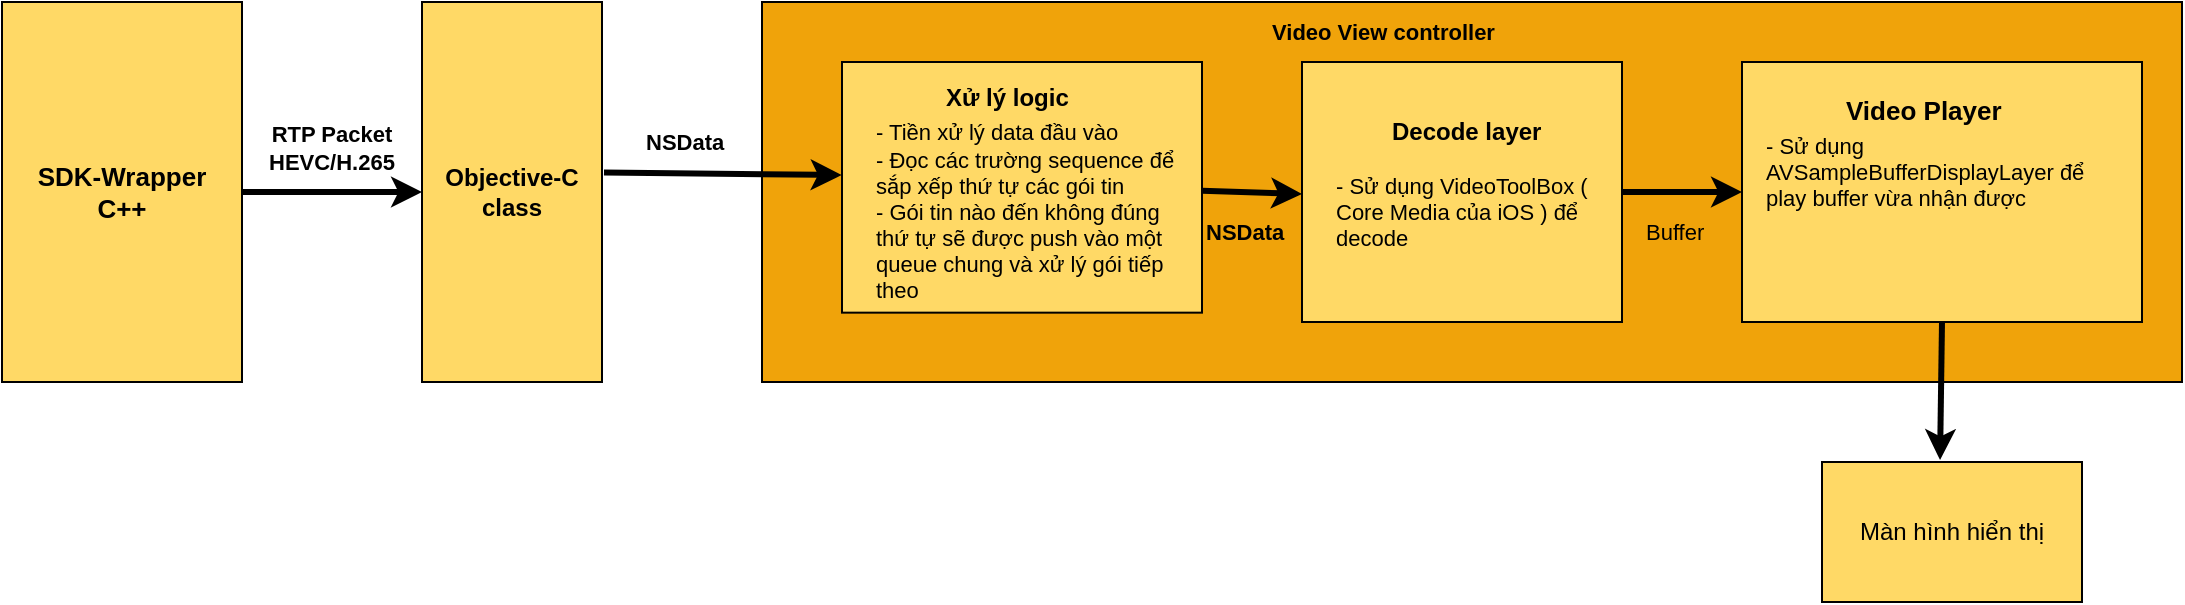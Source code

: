 <mxfile version="16.1.2" type="github">
  <diagram id="1UQT5YMIuftZmYX2GV38" name="Page-1">
    <mxGraphModel dx="1195" dy="649" grid="1" gridSize="10" guides="1" tooltips="1" connect="1" arrows="1" fold="1" page="1" pageScale="1" pageWidth="3300" pageHeight="4681" math="0" shadow="0">
      <root>
        <mxCell id="0" />
        <mxCell id="1" parent="0" />
        <mxCell id="MBZWHoq0vqXCmWQEpYXV-1" value="&lt;div&gt;&lt;b&gt;&lt;font style=&quot;font-size: 13px&quot;&gt;SDK-Wrapper&lt;/font&gt;&lt;/b&gt;&lt;/div&gt;&lt;div&gt;&lt;b&gt;&lt;font style=&quot;font-size: 13px&quot;&gt;C++&lt;br&gt;&lt;/font&gt;&lt;/b&gt;&lt;/div&gt;" style="rounded=0;whiteSpace=wrap;html=1;fillColor=#FFD966;" vertex="1" parent="1">
          <mxGeometry x="90" y="520" width="120" height="190" as="geometry" />
        </mxCell>
        <mxCell id="MBZWHoq0vqXCmWQEpYXV-2" value="&lt;div&gt;Objective-C&lt;/div&gt;&lt;div&gt;class&lt;br&gt;&lt;/div&gt;" style="rounded=0;whiteSpace=wrap;html=1;fontStyle=1;fillColor=#FFD966;strokeColor=default;gradientColor=none;" vertex="1" parent="1">
          <mxGeometry x="300" y="520" width="90" height="190" as="geometry" />
        </mxCell>
        <mxCell id="MBZWHoq0vqXCmWQEpYXV-3" value="" style="rounded=0;whiteSpace=wrap;html=1;fillColor=#f0a30a;fontColor=#000000;strokeColor=default;" vertex="1" parent="1">
          <mxGeometry x="470" y="520" width="710" height="190" as="geometry" />
        </mxCell>
        <mxCell id="MBZWHoq0vqXCmWQEpYXV-4" value="&lt;div style=&quot;font-size: 11px&quot;&gt;RTP Packet&lt;/div&gt;&lt;div style=&quot;font-size: 11px&quot;&gt;HEVC/H.265&lt;br style=&quot;font-size: 11px&quot;&gt;&lt;/div&gt;" style="text;html=1;strokeColor=none;fillColor=none;align=center;verticalAlign=middle;whiteSpace=wrap;rounded=0;fontSize=11;fontStyle=1" vertex="1" parent="1">
          <mxGeometry x="150" y="582.84" width="210" height="20" as="geometry" />
        </mxCell>
        <mxCell id="MBZWHoq0vqXCmWQEpYXV-5" value="" style="endArrow=classic;html=1;rounded=0;fontSize=11;strokeWidth=3;entryX=0;entryY=0.5;entryDx=0;entryDy=0;exitX=1;exitY=0.5;exitDx=0;exitDy=0;" edge="1" parent="1" source="MBZWHoq0vqXCmWQEpYXV-1" target="MBZWHoq0vqXCmWQEpYXV-2">
          <mxGeometry width="50" height="50" relative="1" as="geometry">
            <mxPoint x="250" y="600" as="sourcePoint" />
            <mxPoint x="300" y="600" as="targetPoint" />
          </mxGeometry>
        </mxCell>
        <mxCell id="MBZWHoq0vqXCmWQEpYXV-6" value="" style="rounded=0;whiteSpace=wrap;html=1;fontSize=11;fillColor=#FFD966;" vertex="1" parent="1">
          <mxGeometry x="740" y="550" width="160" height="130" as="geometry" />
        </mxCell>
        <mxCell id="MBZWHoq0vqXCmWQEpYXV-7" value="" style="endArrow=classic;html=1;rounded=0;fontSize=11;strokeWidth=3;exitX=1.011;exitY=0.449;exitDx=0;exitDy=0;exitPerimeter=0;entryX=-0.001;entryY=0.451;entryDx=0;entryDy=0;entryPerimeter=0;" edge="1" parent="1" source="MBZWHoq0vqXCmWQEpYXV-2" target="MBZWHoq0vqXCmWQEpYXV-26">
          <mxGeometry width="50" height="50" relative="1" as="geometry">
            <mxPoint x="410" y="597.325" as="sourcePoint" />
            <mxPoint x="510" y="598" as="targetPoint" />
          </mxGeometry>
        </mxCell>
        <mxCell id="MBZWHoq0vqXCmWQEpYXV-10" value="&lt;b&gt;NSData&lt;/b&gt;" style="text;html=1;strokeColor=none;fillColor=none;align=left;verticalAlign=middle;whiteSpace=wrap;rounded=0;fontSize=11;fontStyle=0" vertex="1" parent="1">
          <mxGeometry x="410" y="575.33" width="40" height="30" as="geometry" />
        </mxCell>
        <mxCell id="MBZWHoq0vqXCmWQEpYXV-11" value="&lt;b&gt;Decode layer&lt;/b&gt;" style="text;html=1;strokeColor=none;fillColor=none;align=left;verticalAlign=middle;whiteSpace=wrap;rounded=0;fontSize=12;fontStyle=0" vertex="1" parent="1">
          <mxGeometry x="782.5" y="570.33" width="80" height="30" as="geometry" />
        </mxCell>
        <mxCell id="MBZWHoq0vqXCmWQEpYXV-12" value="&lt;b&gt;Video View controller&lt;/b&gt;" style="text;html=1;strokeColor=none;fillColor=none;align=left;verticalAlign=middle;whiteSpace=wrap;rounded=0;fontSize=11;fontStyle=0" vertex="1" parent="1">
          <mxGeometry x="722.5" y="520" width="140" height="30" as="geometry" />
        </mxCell>
        <mxCell id="MBZWHoq0vqXCmWQEpYXV-13" value="" style="rounded=0;whiteSpace=wrap;html=1;fontSize=11;fillColor=#FFD966;" vertex="1" parent="1">
          <mxGeometry x="960" y="550" width="200" height="130" as="geometry" />
        </mxCell>
        <mxCell id="MBZWHoq0vqXCmWQEpYXV-14" value="&lt;br&gt;&lt;font style=&quot;font-size: 13px&quot;&gt;&lt;b&gt;Video Player&lt;/b&gt;&lt;/font&gt;" style="text;html=1;strokeColor=none;fillColor=none;align=left;verticalAlign=middle;whiteSpace=wrap;rounded=0;fontSize=11;fontStyle=0" vertex="1" parent="1">
          <mxGeometry x="1010" y="552.84" width="100" height="30" as="geometry" />
        </mxCell>
        <mxCell id="MBZWHoq0vqXCmWQEpYXV-15" value="- Sử dụng AVSampleBufferDisplayLayer để play buffer vừa nhận được" style="text;html=1;strokeColor=none;fillColor=none;align=left;verticalAlign=middle;whiteSpace=wrap;rounded=0;fontSize=11;fontStyle=0" vertex="1" parent="1">
          <mxGeometry x="970" y="590" width="180" height="30" as="geometry" />
        </mxCell>
        <mxCell id="MBZWHoq0vqXCmWQEpYXV-16" value="&lt;div&gt;- Sử dụng VideoToolBox ( Core Media của iOS ) để decode&lt;/div&gt;" style="text;html=1;strokeColor=none;fillColor=none;align=left;verticalAlign=middle;whiteSpace=wrap;rounded=0;fontSize=11;fontStyle=0" vertex="1" parent="1">
          <mxGeometry x="755" y="600.33" width="150" height="49.67" as="geometry" />
        </mxCell>
        <mxCell id="MBZWHoq0vqXCmWQEpYXV-17" value="Màn hình hiển thị" style="rounded=0;whiteSpace=wrap;html=1;fillColor=#FFD966;" vertex="1" parent="1">
          <mxGeometry x="1000" y="750" width="130" height="70" as="geometry" />
        </mxCell>
        <mxCell id="MBZWHoq0vqXCmWQEpYXV-18" value="" style="endArrow=classic;html=1;rounded=0;fontSize=11;strokeWidth=3;exitX=0.5;exitY=1;exitDx=0;exitDy=0;entryX=0.454;entryY=-0.014;entryDx=0;entryDy=0;entryPerimeter=0;" edge="1" parent="1" target="MBZWHoq0vqXCmWQEpYXV-17" source="MBZWHoq0vqXCmWQEpYXV-13">
          <mxGeometry width="50" height="50" relative="1" as="geometry">
            <mxPoint x="880" y="760" as="sourcePoint" />
            <mxPoint x="1060" y="740" as="targetPoint" />
          </mxGeometry>
        </mxCell>
        <mxCell id="MBZWHoq0vqXCmWQEpYXV-19" value="" style="endArrow=classic;html=1;rounded=0;fontSize=11;strokeWidth=3;exitX=1;exitY=0.5;exitDx=0;exitDy=0;entryX=0;entryY=0.5;entryDx=0;entryDy=0;" edge="1" parent="1" source="MBZWHoq0vqXCmWQEpYXV-6" target="MBZWHoq0vqXCmWQEpYXV-13">
          <mxGeometry width="50" height="50" relative="1" as="geometry">
            <mxPoint x="730" y="605.331" as="sourcePoint" />
            <mxPoint x="810" y="608" as="targetPoint" />
          </mxGeometry>
        </mxCell>
        <mxCell id="MBZWHoq0vqXCmWQEpYXV-20" value="Buffer" style="text;html=1;strokeColor=none;fillColor=none;align=left;verticalAlign=middle;whiteSpace=wrap;rounded=0;fontSize=11;fontStyle=0" vertex="1" parent="1">
          <mxGeometry x="910" y="620" width="100" height="30" as="geometry" />
        </mxCell>
        <mxCell id="MBZWHoq0vqXCmWQEpYXV-26" value="" style="rounded=0;whiteSpace=wrap;html=1;fontSize=11;fillColor=#FFD966;" vertex="1" parent="1">
          <mxGeometry x="510" y="550" width="180" height="125.33" as="geometry" />
        </mxCell>
        <mxCell id="MBZWHoq0vqXCmWQEpYXV-27" value="&lt;div&gt;- Tiền xử lý data đầu vào&lt;/div&gt;&lt;div&gt;- Đọc các trường sequence để sắp xếp thứ tự các gói tin&lt;/div&gt;&lt;div&gt;- Gói tin nào đến không đúng thứ tự sẽ được push vào một queue chung và xử lý gói tiếp theo&lt;br&gt;&lt;/div&gt;" style="text;html=1;strokeColor=none;fillColor=none;align=left;verticalAlign=middle;whiteSpace=wrap;rounded=0;fontSize=11;fontStyle=0" vertex="1" parent="1">
          <mxGeometry x="525" y="600.33" width="155" height="49.67" as="geometry" />
        </mxCell>
        <mxCell id="MBZWHoq0vqXCmWQEpYXV-29" value="&lt;b style=&quot;font-size: 12px;&quot;&gt;Xử lý logic&lt;/b&gt;" style="text;html=1;strokeColor=none;fillColor=none;align=left;verticalAlign=middle;whiteSpace=wrap;rounded=0;fontSize=12;fontStyle=0" vertex="1" parent="1">
          <mxGeometry x="560" y="552.84" width="70" height="30" as="geometry" />
        </mxCell>
        <mxCell id="MBZWHoq0vqXCmWQEpYXV-30" value="" style="endArrow=classic;html=1;rounded=0;fontSize=11;strokeWidth=3;exitX=1.011;exitY=0.449;exitDx=0;exitDy=0;exitPerimeter=0;" edge="1" parent="1">
          <mxGeometry width="50" height="50" relative="1" as="geometry">
            <mxPoint x="690" y="614.39" as="sourcePoint" />
            <mxPoint x="740" y="616" as="targetPoint" />
          </mxGeometry>
        </mxCell>
        <mxCell id="MBZWHoq0vqXCmWQEpYXV-31" value="&lt;b&gt;NSData&lt;/b&gt;" style="text;html=1;strokeColor=none;fillColor=none;align=left;verticalAlign=middle;whiteSpace=wrap;rounded=0;fontSize=11;fontStyle=0" vertex="1" parent="1">
          <mxGeometry x="690" y="620" width="40" height="30" as="geometry" />
        </mxCell>
      </root>
    </mxGraphModel>
  </diagram>
</mxfile>
